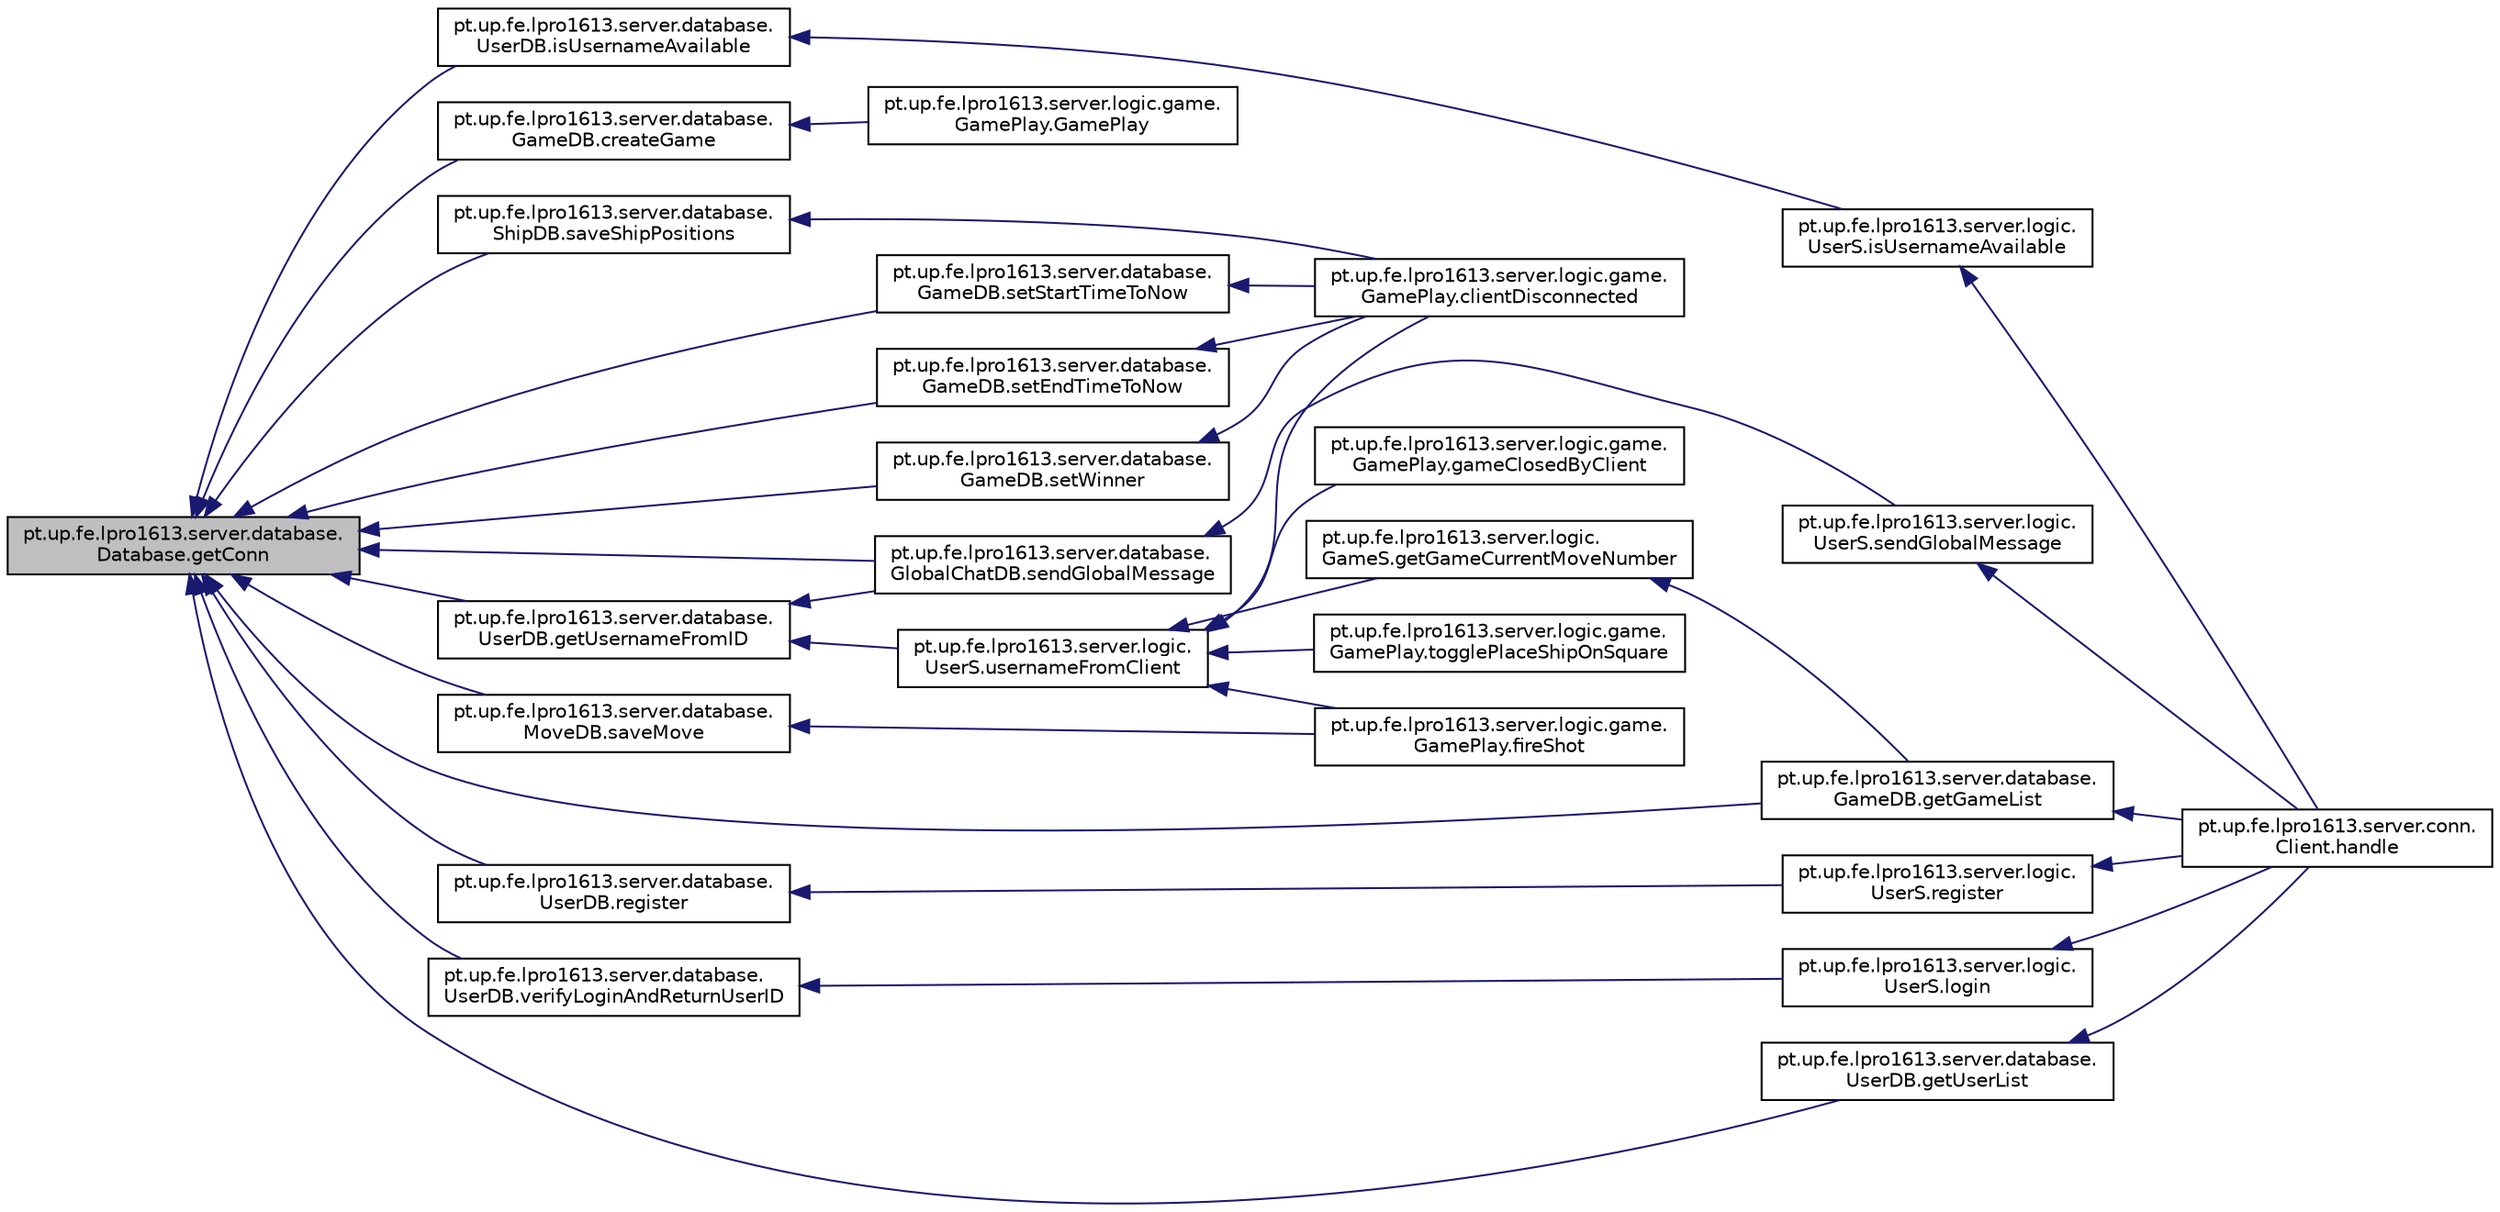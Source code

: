 digraph "pt.up.fe.lpro1613.server.database.Database.getConn"
{
  edge [fontname="Helvetica",fontsize="10",labelfontname="Helvetica",labelfontsize="10"];
  node [fontname="Helvetica",fontsize="10",shape=record];
  rankdir="LR";
  Node28 [label="pt.up.fe.lpro1613.server.database.\lDatabase.getConn",height=0.2,width=0.4,color="black", fillcolor="grey75", style="filled", fontcolor="black"];
  Node28 -> Node29 [dir="back",color="midnightblue",fontsize="10",style="solid"];
  Node29 [label="pt.up.fe.lpro1613.server.database.\lGameDB.getGameList",height=0.2,width=0.4,color="black", fillcolor="white", style="filled",URL="$classpt_1_1up_1_1fe_1_1lpro1613_1_1server_1_1database_1_1_game_d_b.html#a4c567854868d16ae9b919c0655be65a7"];
  Node29 -> Node30 [dir="back",color="midnightblue",fontsize="10",style="solid"];
  Node30 [label="pt.up.fe.lpro1613.server.conn.\lClient.handle",height=0.2,width=0.4,color="black", fillcolor="white", style="filled",URL="$classpt_1_1up_1_1fe_1_1lpro1613_1_1server_1_1conn_1_1_client.html#a81efbd1e6b06189da5c814ac767a4a98"];
  Node28 -> Node31 [dir="back",color="midnightblue",fontsize="10",style="solid"];
  Node31 [label="pt.up.fe.lpro1613.server.database.\lGameDB.createGame",height=0.2,width=0.4,color="black", fillcolor="white", style="filled",URL="$classpt_1_1up_1_1fe_1_1lpro1613_1_1server_1_1database_1_1_game_d_b.html#af4ec546a91795e5394379cfaaaf073cb"];
  Node31 -> Node32 [dir="back",color="midnightblue",fontsize="10",style="solid"];
  Node32 [label="pt.up.fe.lpro1613.server.logic.game.\lGamePlay.GamePlay",height=0.2,width=0.4,color="black", fillcolor="white", style="filled",URL="$classpt_1_1up_1_1fe_1_1lpro1613_1_1server_1_1logic_1_1game_1_1_game_play.html#a9d441d2cde1a58ceeaafdc2785f4b017"];
  Node28 -> Node33 [dir="back",color="midnightblue",fontsize="10",style="solid"];
  Node33 [label="pt.up.fe.lpro1613.server.database.\lGameDB.setStartTimeToNow",height=0.2,width=0.4,color="black", fillcolor="white", style="filled",URL="$classpt_1_1up_1_1fe_1_1lpro1613_1_1server_1_1database_1_1_game_d_b.html#a991c06b53598f46f4eea30c8c8fc31f7"];
  Node33 -> Node34 [dir="back",color="midnightblue",fontsize="10",style="solid"];
  Node34 [label="pt.up.fe.lpro1613.server.logic.game.\lGamePlay.clientDisconnected",height=0.2,width=0.4,color="black", fillcolor="white", style="filled",URL="$classpt_1_1up_1_1fe_1_1lpro1613_1_1server_1_1logic_1_1game_1_1_game_play.html#a23edaada7de872711e0cfe61163dec57"];
  Node28 -> Node35 [dir="back",color="midnightblue",fontsize="10",style="solid"];
  Node35 [label="pt.up.fe.lpro1613.server.database.\lGameDB.setEndTimeToNow",height=0.2,width=0.4,color="black", fillcolor="white", style="filled",URL="$classpt_1_1up_1_1fe_1_1lpro1613_1_1server_1_1database_1_1_game_d_b.html#ab352e7cd06250b77274f5c4f261f8116"];
  Node35 -> Node34 [dir="back",color="midnightblue",fontsize="10",style="solid"];
  Node28 -> Node36 [dir="back",color="midnightblue",fontsize="10",style="solid"];
  Node36 [label="pt.up.fe.lpro1613.server.database.\lGameDB.setWinner",height=0.2,width=0.4,color="black", fillcolor="white", style="filled",URL="$classpt_1_1up_1_1fe_1_1lpro1613_1_1server_1_1database_1_1_game_d_b.html#a30f4664442da6b7ae80b1821aaa195fa"];
  Node36 -> Node34 [dir="back",color="midnightblue",fontsize="10",style="solid"];
  Node28 -> Node37 [dir="back",color="midnightblue",fontsize="10",style="solid"];
  Node37 [label="pt.up.fe.lpro1613.server.database.\lGlobalChatDB.sendGlobalMessage",height=0.2,width=0.4,color="black", fillcolor="white", style="filled",URL="$classpt_1_1up_1_1fe_1_1lpro1613_1_1server_1_1database_1_1_global_chat_d_b.html#aefbe59782480cfbc94dddf9d80416cd4"];
  Node37 -> Node38 [dir="back",color="midnightblue",fontsize="10",style="solid"];
  Node38 [label="pt.up.fe.lpro1613.server.logic.\lUserS.sendGlobalMessage",height=0.2,width=0.4,color="black", fillcolor="white", style="filled",URL="$classpt_1_1up_1_1fe_1_1lpro1613_1_1server_1_1logic_1_1_user_s.html#af6142b2b17e9ff980cb39481dfd98a26"];
  Node38 -> Node30 [dir="back",color="midnightblue",fontsize="10",style="solid"];
  Node28 -> Node39 [dir="back",color="midnightblue",fontsize="10",style="solid"];
  Node39 [label="pt.up.fe.lpro1613.server.database.\lMoveDB.saveMove",height=0.2,width=0.4,color="black", fillcolor="white", style="filled",URL="$classpt_1_1up_1_1fe_1_1lpro1613_1_1server_1_1database_1_1_move_d_b.html#ab8f0aae8311817ab4ac56a52f50dbe22"];
  Node39 -> Node40 [dir="back",color="midnightblue",fontsize="10",style="solid"];
  Node40 [label="pt.up.fe.lpro1613.server.logic.game.\lGamePlay.fireShot",height=0.2,width=0.4,color="black", fillcolor="white", style="filled",URL="$classpt_1_1up_1_1fe_1_1lpro1613_1_1server_1_1logic_1_1game_1_1_game_play.html#aa8ed98597766510e3ba9f804c61cded8"];
  Node28 -> Node41 [dir="back",color="midnightblue",fontsize="10",style="solid"];
  Node41 [label="pt.up.fe.lpro1613.server.database.\lShipDB.saveShipPositions",height=0.2,width=0.4,color="black", fillcolor="white", style="filled",URL="$classpt_1_1up_1_1fe_1_1lpro1613_1_1server_1_1database_1_1_ship_d_b.html#a1b7c2d5d84b479078cbb9b1de9445ae9"];
  Node41 -> Node34 [dir="back",color="midnightblue",fontsize="10",style="solid"];
  Node28 -> Node42 [dir="back",color="midnightblue",fontsize="10",style="solid"];
  Node42 [label="pt.up.fe.lpro1613.server.database.\lUserDB.isUsernameAvailable",height=0.2,width=0.4,color="black", fillcolor="white", style="filled",URL="$classpt_1_1up_1_1fe_1_1lpro1613_1_1server_1_1database_1_1_user_d_b.html#ab6501b54b7768d7d854a68dd9ed1b830"];
  Node42 -> Node43 [dir="back",color="midnightblue",fontsize="10",style="solid"];
  Node43 [label="pt.up.fe.lpro1613.server.logic.\lUserS.isUsernameAvailable",height=0.2,width=0.4,color="black", fillcolor="white", style="filled",URL="$classpt_1_1up_1_1fe_1_1lpro1613_1_1server_1_1logic_1_1_user_s.html#a9c89c0a0ef730b38021033e58f7911cd"];
  Node43 -> Node30 [dir="back",color="midnightblue",fontsize="10",style="solid"];
  Node28 -> Node44 [dir="back",color="midnightblue",fontsize="10",style="solid"];
  Node44 [label="pt.up.fe.lpro1613.server.database.\lUserDB.register",height=0.2,width=0.4,color="black", fillcolor="white", style="filled",URL="$classpt_1_1up_1_1fe_1_1lpro1613_1_1server_1_1database_1_1_user_d_b.html#a1bcefeca4058dd57c0d2c0a7387af2e1"];
  Node44 -> Node45 [dir="back",color="midnightblue",fontsize="10",style="solid"];
  Node45 [label="pt.up.fe.lpro1613.server.logic.\lUserS.register",height=0.2,width=0.4,color="black", fillcolor="white", style="filled",URL="$classpt_1_1up_1_1fe_1_1lpro1613_1_1server_1_1logic_1_1_user_s.html#ae46d3839ba68eb377aff71f23e3b3936"];
  Node45 -> Node30 [dir="back",color="midnightblue",fontsize="10",style="solid"];
  Node28 -> Node46 [dir="back",color="midnightblue",fontsize="10",style="solid"];
  Node46 [label="pt.up.fe.lpro1613.server.database.\lUserDB.verifyLoginAndReturnUserID",height=0.2,width=0.4,color="black", fillcolor="white", style="filled",URL="$classpt_1_1up_1_1fe_1_1lpro1613_1_1server_1_1database_1_1_user_d_b.html#ac3083ed924599ce2b694ce622676bca6"];
  Node46 -> Node47 [dir="back",color="midnightblue",fontsize="10",style="solid"];
  Node47 [label="pt.up.fe.lpro1613.server.logic.\lUserS.login",height=0.2,width=0.4,color="black", fillcolor="white", style="filled",URL="$classpt_1_1up_1_1fe_1_1lpro1613_1_1server_1_1logic_1_1_user_s.html#a501230613cfd4f8fee1949c3f116f0ac"];
  Node47 -> Node30 [dir="back",color="midnightblue",fontsize="10",style="solid"];
  Node28 -> Node48 [dir="back",color="midnightblue",fontsize="10",style="solid"];
  Node48 [label="pt.up.fe.lpro1613.server.database.\lUserDB.getUsernameFromID",height=0.2,width=0.4,color="black", fillcolor="white", style="filled",URL="$classpt_1_1up_1_1fe_1_1lpro1613_1_1server_1_1database_1_1_user_d_b.html#ab5c986eb5c2ba36eef3defee599c6903"];
  Node48 -> Node37 [dir="back",color="midnightblue",fontsize="10",style="solid"];
  Node48 -> Node49 [dir="back",color="midnightblue",fontsize="10",style="solid"];
  Node49 [label="pt.up.fe.lpro1613.server.logic.\lUserS.usernameFromClient",height=0.2,width=0.4,color="black", fillcolor="white", style="filled",URL="$classpt_1_1up_1_1fe_1_1lpro1613_1_1server_1_1logic_1_1_user_s.html#a26c28666f4e6461ee06eecfe1f55356d"];
  Node49 -> Node50 [dir="back",color="midnightblue",fontsize="10",style="solid"];
  Node50 [label="pt.up.fe.lpro1613.server.logic.game.\lGamePlay.gameClosedByClient",height=0.2,width=0.4,color="black", fillcolor="white", style="filled",URL="$classpt_1_1up_1_1fe_1_1lpro1613_1_1server_1_1logic_1_1game_1_1_game_play.html#a2456fd5c4981a6e04553bb77b749041c"];
  Node49 -> Node34 [dir="back",color="midnightblue",fontsize="10",style="solid"];
  Node49 -> Node40 [dir="back",color="midnightblue",fontsize="10",style="solid"];
  Node49 -> Node51 [dir="back",color="midnightblue",fontsize="10",style="solid"];
  Node51 [label="pt.up.fe.lpro1613.server.logic.game.\lGamePlay.togglePlaceShipOnSquare",height=0.2,width=0.4,color="black", fillcolor="white", style="filled",URL="$classpt_1_1up_1_1fe_1_1lpro1613_1_1server_1_1logic_1_1game_1_1_game_play.html#a6fcb90a31171ecfc5a9ed4f41b2396ee"];
  Node49 -> Node52 [dir="back",color="midnightblue",fontsize="10",style="solid"];
  Node52 [label="pt.up.fe.lpro1613.server.logic.\lGameS.getGameCurrentMoveNumber",height=0.2,width=0.4,color="black", fillcolor="white", style="filled",URL="$classpt_1_1up_1_1fe_1_1lpro1613_1_1server_1_1logic_1_1_game_s.html#a7ba4f1f49645551b9b9537981b66e6e9"];
  Node52 -> Node29 [dir="back",color="midnightblue",fontsize="10",style="solid"];
  Node28 -> Node53 [dir="back",color="midnightblue",fontsize="10",style="solid"];
  Node53 [label="pt.up.fe.lpro1613.server.database.\lUserDB.getUserList",height=0.2,width=0.4,color="black", fillcolor="white", style="filled",URL="$classpt_1_1up_1_1fe_1_1lpro1613_1_1server_1_1database_1_1_user_d_b.html#a954a448685644afc277007bdf36bb507"];
  Node53 -> Node30 [dir="back",color="midnightblue",fontsize="10",style="solid"];
}
